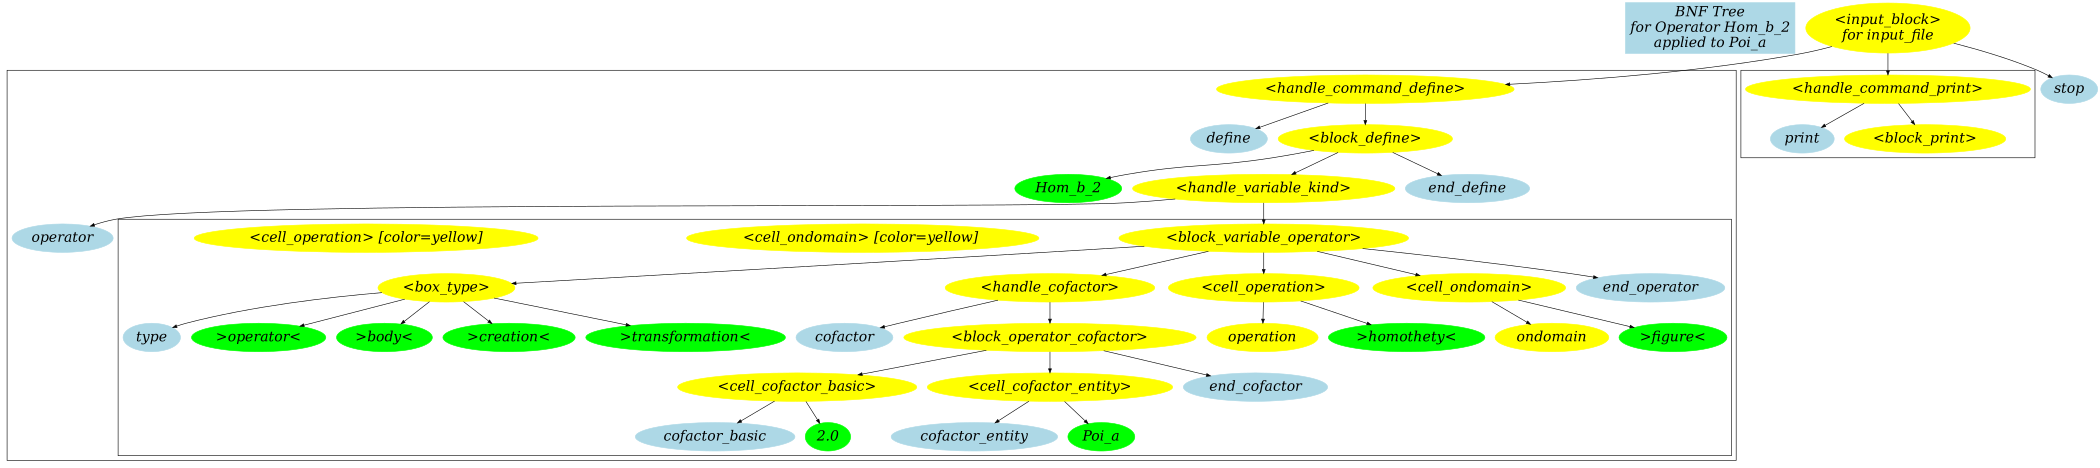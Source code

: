 digraph dgn {
    size="14,14";


    edge [fontname = "Bitstream Vera Sans" fontsize = 12 arrowsize="0.7" dir = down];

    node [color=yellow, style=filled, fontsize=24, fontname="Palatino-Italic", fontcolor=black];

    Title [label = "BNF Tree\nfor Operator Hom_b_2\napplied to Poi_a\n" fontsize=24, shape="record", color=lightblue, style=filled];


  "<cell_cofactor_basic>";
  "<cell_cofactor_entity>";

  "type" [color=lightblue] ;
  "Hom_b_2" [color=green] ;
  ">operator<" [color=green] ;
  ">body<" [color=green] ;
  ">creation<" [color=green] ;
  ">transformation<" [color=green] ;

  "<handle_command_define>";
  "<handle_command_print>";
  "<handle_variable_kind>";

    "print" [color=lightblue];
    "<block_print>";

    "end_define" [color=lightblue];

    "stop" [color=lightblue];

    "define" [color=lightblue];
    "operator" [color=lightblue] ;
    "cofactor" [color=lightblue] ;

    "<block_variable_operator>";
    "<block_define>";

    "<input_block>\nfor input_file" -> {"<handle_command_define>" "<handle_command_print>" "stop"};

subgraph cluster_0 {
  "<handle_command_define>"       -> {"define" "<block_define>"};
  "<block_define>"         -> {"Hom_b_2" "<handle_variable_kind>" "end_define"};
  "<handle_variable_kind>" -> {"operator" "<block_variable_operator>"};

subgraph cluster_01 {
  "<block_variable_operator>"   ->  {"<box_type>"};
  "<block_variable_operator>"   ->  {"<handle_cofactor>"};

  "<handle_cofactor>"           ->  { "cofactor" "<block_operator_cofactor>"};

  "<cell_ondomain> [color=yellow] ";
  "<cell_operation> [color=yellow]";

  "<block_variable_operator>"   ->  {"<cell_operation>"};
  "<block_variable_operator>"   ->  {"<cell_ondomain>"};

  "end_cofactor" [color=lightblue];
  "<block_operator_cofactor>"   ->  {"<cell_cofactor_entity>" "<cell_cofactor_basic>" "end_cofactor"};

  "end_operator" [color=lightblue];

  "<block_variable_operator>"   ->  {"end_operator"};


  "<box_type>"                  ->  {"type"  ">operator<" ">body<" ">creation<" ">transformation<" };

  "operation" [color=yellow];
  "ondomain" [color=yellow];
  ">homothety<" [color=green] ;
  ">figure<" [color=green] ;

  "<cell_ondomain>"             ->  {"ondomain" ">figure<"};
  "<cell_operation>"            ->  {"operation" ">homothety<"};

 "cofactor_basic" [color=lightblue];
 "cofactor_entity" [color=lightblue];

 "2.0" [color=green] ;
 "Poi_a" [color=green] ;

 "<cell_cofactor_basic>"        -> { "cofactor_basic" "2.0"};
 "<cell_cofactor_entity>"       -> { "cofactor_entity" "Poi_a"}
}
}

subgraph cluster_1 {
  "<handle_command_print>"        -> {"print" "<block_print>"};

}
}

